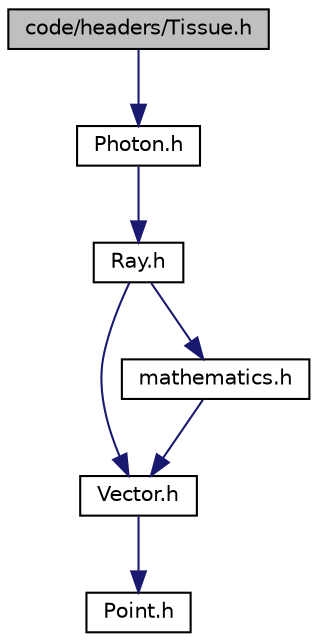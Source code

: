 digraph "code/headers/Tissue.h"
{
 // LATEX_PDF_SIZE
  edge [fontname="Helvetica",fontsize="10",labelfontname="Helvetica",labelfontsize="10"];
  node [fontname="Helvetica",fontsize="10",shape=record];
  Node1 [label="code/headers/Tissue.h",height=0.2,width=0.4,color="black", fillcolor="grey75", style="filled", fontcolor="black",tooltip=" "];
  Node1 -> Node2 [color="midnightblue",fontsize="10",style="solid",fontname="Helvetica"];
  Node2 [label="Photon.h",height=0.2,width=0.4,color="black", fillcolor="white", style="filled",URL="$_photon_8h.html",tooltip=" "];
  Node2 -> Node3 [color="midnightblue",fontsize="10",style="solid",fontname="Helvetica"];
  Node3 [label="Ray.h",height=0.2,width=0.4,color="black", fillcolor="white", style="filled",URL="$_ray_8h.html",tooltip=" "];
  Node3 -> Node4 [color="midnightblue",fontsize="10",style="solid",fontname="Helvetica"];
  Node4 [label="Vector.h",height=0.2,width=0.4,color="black", fillcolor="white", style="filled",URL="$_vector_8h.html",tooltip=" "];
  Node4 -> Node5 [color="midnightblue",fontsize="10",style="solid",fontname="Helvetica"];
  Node5 [label="Point.h",height=0.2,width=0.4,color="black", fillcolor="white", style="filled",URL="$_point_8h.html",tooltip=" "];
  Node3 -> Node6 [color="midnightblue",fontsize="10",style="solid",fontname="Helvetica"];
  Node6 [label="mathematics.h",height=0.2,width=0.4,color="black", fillcolor="white", style="filled",URL="$mathematics_8h.html",tooltip=" "];
  Node6 -> Node4 [color="midnightblue",fontsize="10",style="solid",fontname="Helvetica"];
}

